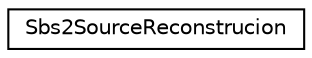 digraph G
{
  edge [fontname="Helvetica",fontsize="10",labelfontname="Helvetica",labelfontsize="10"];
  node [fontname="Helvetica",fontsize="10",shape=record];
  rankdir="LR";
  Node1 [label="Sbs2SourceReconstrucion",height=0.2,width=0.4,color="black", fillcolor="white", style="filled",URL="$class_sbs2_source_reconstrucion.html"];
}
